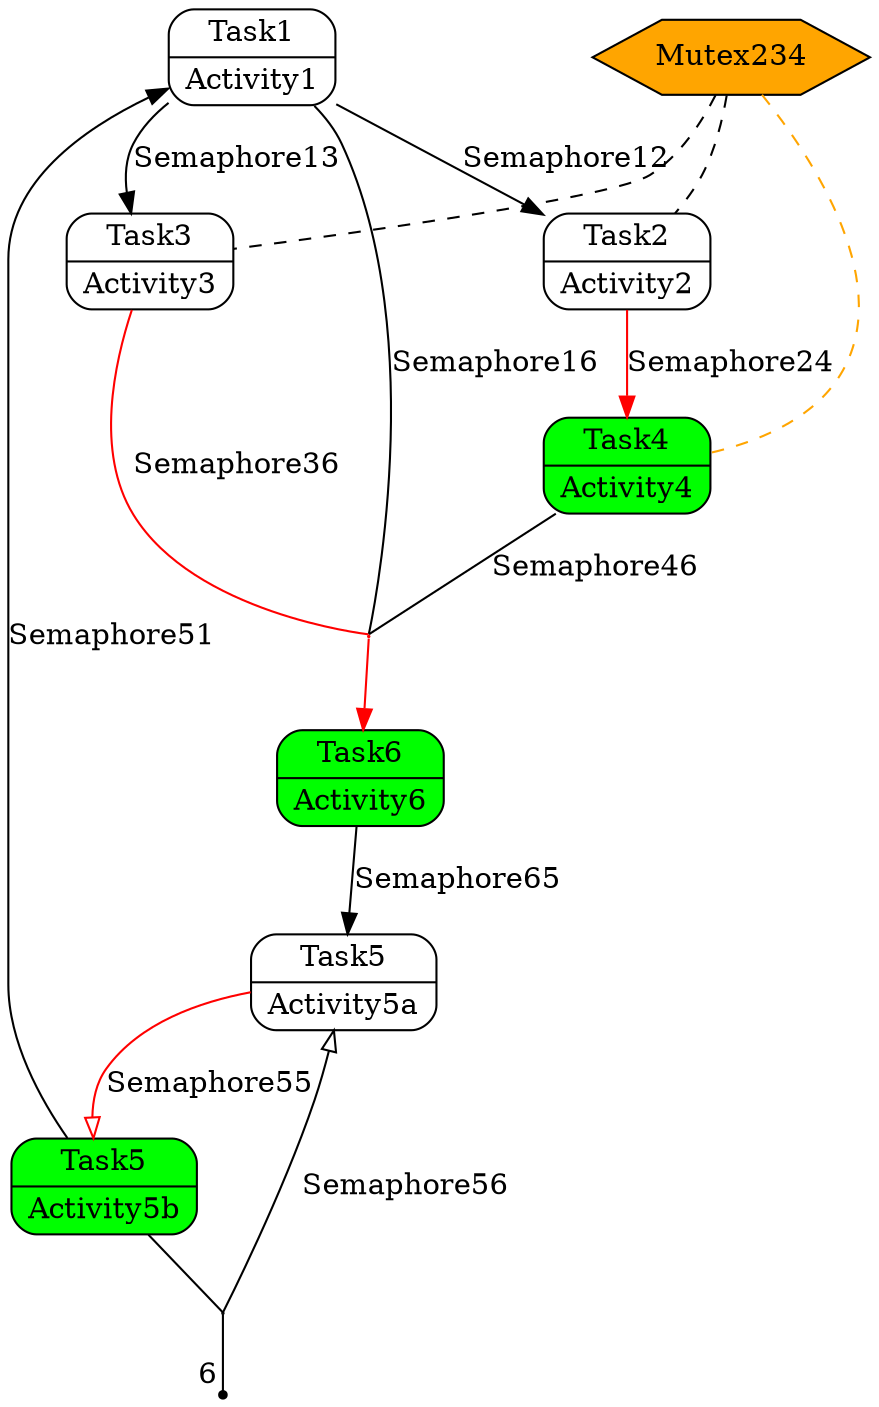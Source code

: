 // Flowchart
digraph {
	graph [bgcolor=transparent]
	size="10,10"
	Activitya1 [label="{Task1|Activity1}" color=black fillcolor=transparent fontcolor=black shape=record style="rounded,filled"]
	Activitya2 [label="{Task2|Activity2}" color=black fillcolor=transparent fontcolor=black shape=record style="rounded,filled"]
	Activitya3 [label="{Task3|Activity3}" color=black fillcolor=transparent fontcolor=black shape=record style="rounded,filled"]
	Activitya4 [label="{Task4|Activity4}" color=black fillcolor=green fontcolor=black shape=record style="rounded,filled"]
	Activitya5 [label="{Task5|Activity5a}" color=black fillcolor=transparent fontcolor=black shape=record style="rounded,filled"]
	Activitya7 [label="{Task5|Activity5b}" color=black fillcolor=green fontcolor=black shape=record style="rounded,filled"]
	Activitya6 [label="{Task6|Activity6}" color=black fillcolor=green fontcolor=black shape=record style="rounded,filled"]
	Mutex234 [label=Mutex234 color=black fillcolor=orange fontcolor=black shape=polygon sides=6 style=filled]
	Mutex234 -> Activitya2 [arrowhead=none color=black splines=polyline style=dashed]
	Mutex234 -> Activitya3 [arrowhead=none color=black splines=polyline style=dashed]
	Mutex234 -> Activitya4 [arrowhead=none color=orange splines=polyline style=dashed]
	Activitya1 -> Activitya2 [label=Semaphore12 color=black fontcolor=black splines=polyline]
	Activitya1 -> Activitya3 [label=Semaphore13 color=black fontcolor=black splines=polyline]
	Dummy0 [color=black height=0.01 shape=point width=0.01]
	Activitya1 -> Dummy0 [label=Semaphore16 arrowhead=none color=black fontcolor=black splines=polyline]
	Activitya3 -> Dummy0 [label=Semaphore36 arrowhead=none color=red fontcolor=black splines=polyline]
	Activitya4 -> Dummy0 [label=Semaphore46 arrowhead=none color=black fontcolor=black splines=polyline]
	Dummy0 [color=red height=0.01 shape=point width=0.01]
	Dummy0 -> Activitya6 [arrowhead=normal color=red splines=polyline]
	Activitya2 -> Activitya4 [label=Semaphore24 color=red fontcolor=black splines=polyline]
	Activitya5 -> Activitya7 [label=Semaphore55 arrowhead=onormal color=red fontcolor=black splines=polyline]
	Activitya7 -> Activitya1 [label=Semaphore51 color=black fontcolor=black splines=polyline]
	Dummy1 [color=black height=0.01 shape=point width=0.01]
	Activitya7 -> Dummy1 [arrowhead=none color=black splines=polyline]
	Dummy1 -> Activitya5 [label=Semaphore56 arrowhead=onormal color=black fontcolor=black splines=polyline]
	Dummy2 [color=black fontcolor=black shape=point xlabel=6]
	Dummy1 -> Dummy2 [arrowhead=none color=black splines=polyline]
	Activitya6 -> Activitya5 [label=Semaphore65 color=black fontcolor=black splines=polyline]
}
